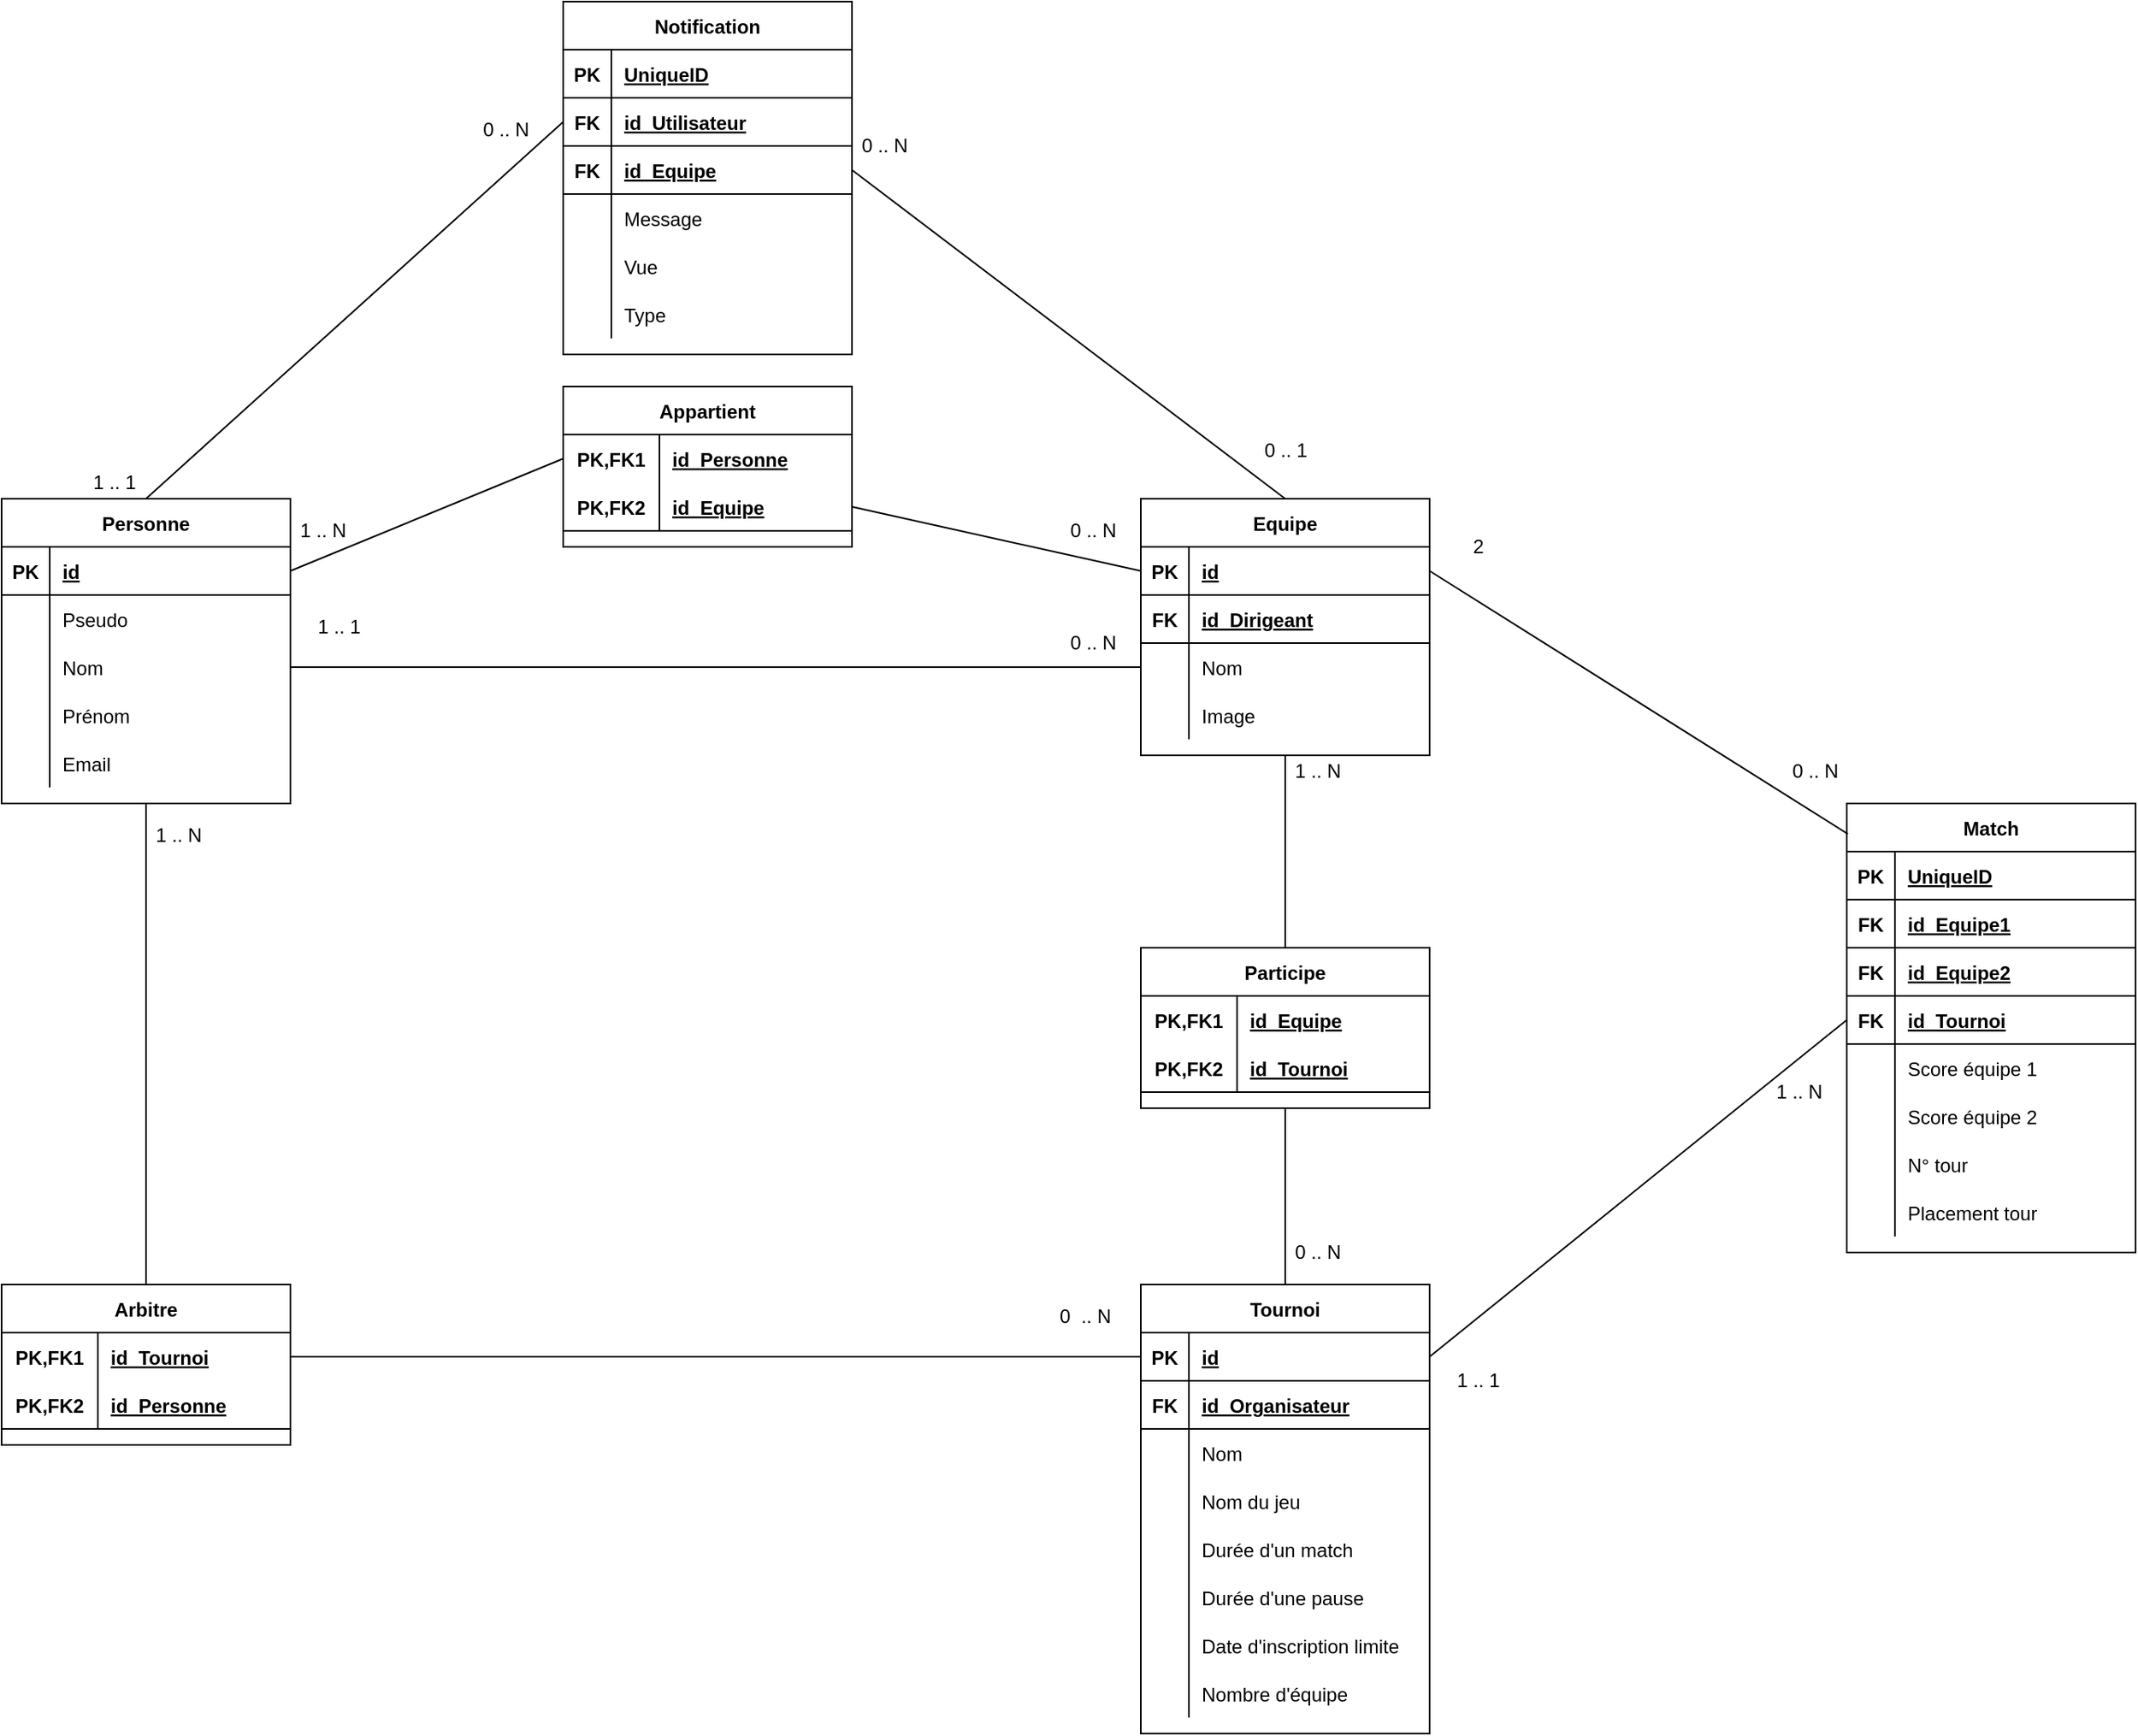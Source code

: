 <mxfile version="14.4.9"><diagram id="kW3u6-mypXmq3mQK2qks" name="Page-1"><mxGraphModel dx="1422" dy="1971" grid="1" gridSize="10" guides="1" tooltips="1" connect="1" arrows="1" fold="1" page="1" pageScale="1" pageWidth="827" pageHeight="1169" math="0" shadow="0"><root><mxCell id="0"/><mxCell id="1" parent="0"/><mxCell id="SkPLEoLGiu_KnLj0Fx1E-1" value="Personne" style="shape=table;startSize=30;container=1;collapsible=1;childLayout=tableLayout;fixedRows=1;rowLines=0;fontStyle=1;align=center;resizeLast=1;" parent="1" vertex="1"><mxGeometry x="80" y="280" width="180" height="190" as="geometry"/></mxCell><mxCell id="SkPLEoLGiu_KnLj0Fx1E-2" value="" style="shape=partialRectangle;collapsible=0;dropTarget=0;pointerEvents=0;fillColor=none;top=0;left=0;bottom=1;right=0;points=[[0,0.5],[1,0.5]];portConstraint=eastwest;" parent="SkPLEoLGiu_KnLj0Fx1E-1" vertex="1"><mxGeometry y="30" width="180" height="30" as="geometry"/></mxCell><mxCell id="SkPLEoLGiu_KnLj0Fx1E-3" value="PK" style="shape=partialRectangle;connectable=0;fillColor=none;top=0;left=0;bottom=0;right=0;fontStyle=1;overflow=hidden;" parent="SkPLEoLGiu_KnLj0Fx1E-2" vertex="1"><mxGeometry width="30" height="30" as="geometry"/></mxCell><mxCell id="SkPLEoLGiu_KnLj0Fx1E-4" value="id" style="shape=partialRectangle;connectable=0;fillColor=none;top=0;left=0;bottom=0;right=0;align=left;spacingLeft=6;fontStyle=5;overflow=hidden;" parent="SkPLEoLGiu_KnLj0Fx1E-2" vertex="1"><mxGeometry x="30" width="150" height="30" as="geometry"/></mxCell><mxCell id="SkPLEoLGiu_KnLj0Fx1E-5" value="" style="shape=partialRectangle;collapsible=0;dropTarget=0;pointerEvents=0;fillColor=none;top=0;left=0;bottom=0;right=0;points=[[0,0.5],[1,0.5]];portConstraint=eastwest;" parent="SkPLEoLGiu_KnLj0Fx1E-1" vertex="1"><mxGeometry y="60" width="180" height="30" as="geometry"/></mxCell><mxCell id="SkPLEoLGiu_KnLj0Fx1E-6" value="" style="shape=partialRectangle;connectable=0;fillColor=none;top=0;left=0;bottom=0;right=0;editable=1;overflow=hidden;" parent="SkPLEoLGiu_KnLj0Fx1E-5" vertex="1"><mxGeometry width="30" height="30" as="geometry"/></mxCell><mxCell id="SkPLEoLGiu_KnLj0Fx1E-7" value="Pseudo" style="shape=partialRectangle;connectable=0;fillColor=none;top=0;left=0;bottom=0;right=0;align=left;spacingLeft=6;overflow=hidden;" parent="SkPLEoLGiu_KnLj0Fx1E-5" vertex="1"><mxGeometry x="30" width="150" height="30" as="geometry"/></mxCell><mxCell id="SkPLEoLGiu_KnLj0Fx1E-8" value="" style="shape=partialRectangle;collapsible=0;dropTarget=0;pointerEvents=0;fillColor=none;top=0;left=0;bottom=0;right=0;points=[[0,0.5],[1,0.5]];portConstraint=eastwest;" parent="SkPLEoLGiu_KnLj0Fx1E-1" vertex="1"><mxGeometry y="90" width="180" height="30" as="geometry"/></mxCell><mxCell id="SkPLEoLGiu_KnLj0Fx1E-9" value="" style="shape=partialRectangle;connectable=0;fillColor=none;top=0;left=0;bottom=0;right=0;editable=1;overflow=hidden;" parent="SkPLEoLGiu_KnLj0Fx1E-8" vertex="1"><mxGeometry width="30" height="30" as="geometry"/></mxCell><mxCell id="SkPLEoLGiu_KnLj0Fx1E-10" value="Nom" style="shape=partialRectangle;connectable=0;fillColor=none;top=0;left=0;bottom=0;right=0;align=left;spacingLeft=6;overflow=hidden;" parent="SkPLEoLGiu_KnLj0Fx1E-8" vertex="1"><mxGeometry x="30" width="150" height="30" as="geometry"/></mxCell><mxCell id="SkPLEoLGiu_KnLj0Fx1E-11" value="" style="shape=partialRectangle;collapsible=0;dropTarget=0;pointerEvents=0;fillColor=none;top=0;left=0;bottom=0;right=0;points=[[0,0.5],[1,0.5]];portConstraint=eastwest;" parent="SkPLEoLGiu_KnLj0Fx1E-1" vertex="1"><mxGeometry y="120" width="180" height="30" as="geometry"/></mxCell><mxCell id="SkPLEoLGiu_KnLj0Fx1E-12" value="" style="shape=partialRectangle;connectable=0;fillColor=none;top=0;left=0;bottom=0;right=0;editable=1;overflow=hidden;" parent="SkPLEoLGiu_KnLj0Fx1E-11" vertex="1"><mxGeometry width="30" height="30" as="geometry"/></mxCell><mxCell id="SkPLEoLGiu_KnLj0Fx1E-13" value="Prénom" style="shape=partialRectangle;connectable=0;fillColor=none;top=0;left=0;bottom=0;right=0;align=left;spacingLeft=6;overflow=hidden;" parent="SkPLEoLGiu_KnLj0Fx1E-11" vertex="1"><mxGeometry x="30" width="150" height="30" as="geometry"/></mxCell><mxCell id="SkPLEoLGiu_KnLj0Fx1E-14" style="shape=partialRectangle;collapsible=0;dropTarget=0;pointerEvents=0;fillColor=none;top=0;left=0;bottom=0;right=0;points=[[0,0.5],[1,0.5]];portConstraint=eastwest;" parent="SkPLEoLGiu_KnLj0Fx1E-1" vertex="1"><mxGeometry y="150" width="180" height="30" as="geometry"/></mxCell><mxCell id="SkPLEoLGiu_KnLj0Fx1E-15" style="shape=partialRectangle;connectable=0;fillColor=none;top=0;left=0;bottom=0;right=0;editable=1;overflow=hidden;" parent="SkPLEoLGiu_KnLj0Fx1E-14" vertex="1"><mxGeometry width="30" height="30" as="geometry"/></mxCell><mxCell id="SkPLEoLGiu_KnLj0Fx1E-16" value="Email" style="shape=partialRectangle;connectable=0;fillColor=none;top=0;left=0;bottom=0;right=0;align=left;spacingLeft=6;overflow=hidden;" parent="SkPLEoLGiu_KnLj0Fx1E-14" vertex="1"><mxGeometry x="30" width="150" height="30" as="geometry"/></mxCell><mxCell id="SkPLEoLGiu_KnLj0Fx1E-17" value="Equipe" style="shape=table;startSize=30;container=1;collapsible=1;childLayout=tableLayout;fixedRows=1;rowLines=0;fontStyle=1;align=center;resizeLast=1;" parent="1" vertex="1"><mxGeometry x="790" y="280" width="180" height="160" as="geometry"/></mxCell><mxCell id="SkPLEoLGiu_KnLj0Fx1E-18" value="" style="shape=partialRectangle;collapsible=0;dropTarget=0;pointerEvents=0;fillColor=none;top=0;left=0;bottom=1;right=0;points=[[0,0.5],[1,0.5]];portConstraint=eastwest;" parent="SkPLEoLGiu_KnLj0Fx1E-17" vertex="1"><mxGeometry y="30" width="180" height="30" as="geometry"/></mxCell><mxCell id="SkPLEoLGiu_KnLj0Fx1E-19" value="PK" style="shape=partialRectangle;connectable=0;fillColor=none;top=0;left=0;bottom=0;right=0;fontStyle=1;overflow=hidden;" parent="SkPLEoLGiu_KnLj0Fx1E-18" vertex="1"><mxGeometry width="30" height="30" as="geometry"/></mxCell><mxCell id="SkPLEoLGiu_KnLj0Fx1E-20" value="id" style="shape=partialRectangle;connectable=0;fillColor=none;top=0;left=0;bottom=0;right=0;align=left;spacingLeft=6;fontStyle=5;overflow=hidden;" parent="SkPLEoLGiu_KnLj0Fx1E-18" vertex="1"><mxGeometry x="30" width="150" height="30" as="geometry"/></mxCell><mxCell id="SkPLEoLGiu_KnLj0Fx1E-51" style="shape=partialRectangle;collapsible=0;dropTarget=0;pointerEvents=0;fillColor=none;top=0;left=0;bottom=1;right=0;points=[[0,0.5],[1,0.5]];portConstraint=eastwest;" parent="SkPLEoLGiu_KnLj0Fx1E-17" vertex="1"><mxGeometry y="60" width="180" height="30" as="geometry"/></mxCell><mxCell id="SkPLEoLGiu_KnLj0Fx1E-52" value="FK" style="shape=partialRectangle;connectable=0;fillColor=none;top=0;left=0;bottom=0;right=0;fontStyle=1;overflow=hidden;" parent="SkPLEoLGiu_KnLj0Fx1E-51" vertex="1"><mxGeometry width="30" height="30" as="geometry"/></mxCell><mxCell id="SkPLEoLGiu_KnLj0Fx1E-53" value="id_Dirigeant" style="shape=partialRectangle;connectable=0;fillColor=none;top=0;left=0;bottom=0;right=0;align=left;spacingLeft=6;fontStyle=5;overflow=hidden;" parent="SkPLEoLGiu_KnLj0Fx1E-51" vertex="1"><mxGeometry x="30" width="150" height="30" as="geometry"/></mxCell><mxCell id="SkPLEoLGiu_KnLj0Fx1E-21" value="" style="shape=partialRectangle;collapsible=0;dropTarget=0;pointerEvents=0;fillColor=none;top=0;left=0;bottom=0;right=0;points=[[0,0.5],[1,0.5]];portConstraint=eastwest;" parent="SkPLEoLGiu_KnLj0Fx1E-17" vertex="1"><mxGeometry y="90" width="180" height="30" as="geometry"/></mxCell><mxCell id="SkPLEoLGiu_KnLj0Fx1E-22" value="" style="shape=partialRectangle;connectable=0;fillColor=none;top=0;left=0;bottom=0;right=0;editable=1;overflow=hidden;" parent="SkPLEoLGiu_KnLj0Fx1E-21" vertex="1"><mxGeometry width="30" height="30" as="geometry"/></mxCell><mxCell id="SkPLEoLGiu_KnLj0Fx1E-23" value="Nom" style="shape=partialRectangle;connectable=0;fillColor=none;top=0;left=0;bottom=0;right=0;align=left;spacingLeft=6;overflow=hidden;" parent="SkPLEoLGiu_KnLj0Fx1E-21" vertex="1"><mxGeometry x="30" width="150" height="30" as="geometry"/></mxCell><mxCell id="SkPLEoLGiu_KnLj0Fx1E-24" value="" style="shape=partialRectangle;collapsible=0;dropTarget=0;pointerEvents=0;fillColor=none;top=0;left=0;bottom=0;right=0;points=[[0,0.5],[1,0.5]];portConstraint=eastwest;" parent="SkPLEoLGiu_KnLj0Fx1E-17" vertex="1"><mxGeometry y="120" width="180" height="30" as="geometry"/></mxCell><mxCell id="SkPLEoLGiu_KnLj0Fx1E-25" value="" style="shape=partialRectangle;connectable=0;fillColor=none;top=0;left=0;bottom=0;right=0;editable=1;overflow=hidden;" parent="SkPLEoLGiu_KnLj0Fx1E-24" vertex="1"><mxGeometry width="30" height="30" as="geometry"/></mxCell><mxCell id="SkPLEoLGiu_KnLj0Fx1E-26" value="Image" style="shape=partialRectangle;connectable=0;fillColor=none;top=0;left=0;bottom=0;right=0;align=left;spacingLeft=6;overflow=hidden;" parent="SkPLEoLGiu_KnLj0Fx1E-24" vertex="1"><mxGeometry x="30" width="150" height="30" as="geometry"/></mxCell><mxCell id="SkPLEoLGiu_KnLj0Fx1E-45" value="" style="endArrow=none;html=1;exitX=1;exitY=0.5;exitDx=0;exitDy=0;entryX=0;entryY=0.5;entryDx=0;entryDy=0;" parent="1" source="SkPLEoLGiu_KnLj0Fx1E-8" target="SkPLEoLGiu_KnLj0Fx1E-21" edge="1"><mxGeometry width="50" height="50" relative="1" as="geometry"><mxPoint x="680" y="255.0" as="sourcePoint"/><mxPoint x="830" y="395" as="targetPoint"/></mxGeometry></mxCell><mxCell id="SkPLEoLGiu_KnLj0Fx1E-46" value="0 .. N" style="text;html=1;align=center;verticalAlign=middle;resizable=0;points=[];autosize=1;" parent="1" vertex="1"><mxGeometry x="740" y="360" width="40" height="20" as="geometry"/></mxCell><mxCell id="SkPLEoLGiu_KnLj0Fx1E-47" value="1 .. 1" style="text;html=1;align=center;verticalAlign=middle;resizable=0;points=[];autosize=1;" parent="1" vertex="1"><mxGeometry x="270" y="350" width="40" height="20" as="geometry"/></mxCell><mxCell id="SkPLEoLGiu_KnLj0Fx1E-54" value="Appartient" style="shape=table;startSize=30;container=1;collapsible=1;childLayout=tableLayout;fixedRows=1;rowLines=0;fontStyle=1;align=center;resizeLast=1;" parent="1" vertex="1"><mxGeometry x="430" y="210" width="180" height="100" as="geometry"/></mxCell><mxCell id="SkPLEoLGiu_KnLj0Fx1E-55" value="" style="shape=partialRectangle;collapsible=0;dropTarget=0;pointerEvents=0;fillColor=none;top=0;left=0;bottom=0;right=0;points=[[0,0.5],[1,0.5]];portConstraint=eastwest;" parent="SkPLEoLGiu_KnLj0Fx1E-54" vertex="1"><mxGeometry y="30" width="180" height="30" as="geometry"/></mxCell><mxCell id="SkPLEoLGiu_KnLj0Fx1E-56" value="PK,FK1" style="shape=partialRectangle;connectable=0;fillColor=none;top=0;left=0;bottom=0;right=0;fontStyle=1;overflow=hidden;" parent="SkPLEoLGiu_KnLj0Fx1E-55" vertex="1"><mxGeometry width="60" height="30" as="geometry"/></mxCell><mxCell id="SkPLEoLGiu_KnLj0Fx1E-57" value="id_Personne" style="shape=partialRectangle;connectable=0;fillColor=none;top=0;left=0;bottom=0;right=0;align=left;spacingLeft=6;fontStyle=5;overflow=hidden;" parent="SkPLEoLGiu_KnLj0Fx1E-55" vertex="1"><mxGeometry x="60" width="120" height="30" as="geometry"/></mxCell><mxCell id="SkPLEoLGiu_KnLj0Fx1E-58" value="" style="shape=partialRectangle;collapsible=0;dropTarget=0;pointerEvents=0;fillColor=none;top=0;left=0;bottom=1;right=0;points=[[0,0.5],[1,0.5]];portConstraint=eastwest;" parent="SkPLEoLGiu_KnLj0Fx1E-54" vertex="1"><mxGeometry y="60" width="180" height="30" as="geometry"/></mxCell><mxCell id="SkPLEoLGiu_KnLj0Fx1E-59" value="PK,FK2" style="shape=partialRectangle;connectable=0;fillColor=none;top=0;left=0;bottom=0;right=0;fontStyle=1;overflow=hidden;" parent="SkPLEoLGiu_KnLj0Fx1E-58" vertex="1"><mxGeometry width="60" height="30" as="geometry"/></mxCell><mxCell id="SkPLEoLGiu_KnLj0Fx1E-60" value="id_Equipe" style="shape=partialRectangle;connectable=0;fillColor=none;top=0;left=0;bottom=0;right=0;align=left;spacingLeft=6;fontStyle=5;overflow=hidden;" parent="SkPLEoLGiu_KnLj0Fx1E-58" vertex="1"><mxGeometry x="60" width="120" height="30" as="geometry"/></mxCell><mxCell id="SkPLEoLGiu_KnLj0Fx1E-67" value="" style="endArrow=none;html=1;exitX=1;exitY=0.5;exitDx=0;exitDy=0;entryX=0;entryY=0.5;entryDx=0;entryDy=0;" parent="1" source="SkPLEoLGiu_KnLj0Fx1E-2" target="SkPLEoLGiu_KnLj0Fx1E-55" edge="1"><mxGeometry width="50" height="50" relative="1" as="geometry"><mxPoint x="600" y="250" as="sourcePoint"/><mxPoint x="650" y="200" as="targetPoint"/></mxGeometry></mxCell><mxCell id="SkPLEoLGiu_KnLj0Fx1E-68" value="" style="endArrow=none;html=1;exitX=0;exitY=0.5;exitDx=0;exitDy=0;entryX=1;entryY=0.5;entryDx=0;entryDy=0;" parent="1" source="SkPLEoLGiu_KnLj0Fx1E-18" target="SkPLEoLGiu_KnLj0Fx1E-58" edge="1"><mxGeometry width="50" height="50" relative="1" as="geometry"><mxPoint x="270" y="335" as="sourcePoint"/><mxPoint x="490" y="145" as="targetPoint"/></mxGeometry></mxCell><mxCell id="SkPLEoLGiu_KnLj0Fx1E-69" value="Tournoi" style="shape=table;startSize=30;container=1;collapsible=1;childLayout=tableLayout;fixedRows=1;rowLines=0;fontStyle=1;align=center;resizeLast=1;" parent="1" vertex="1"><mxGeometry x="790" y="770" width="180" height="280" as="geometry"/></mxCell><mxCell id="SkPLEoLGiu_KnLj0Fx1E-70" value="" style="shape=partialRectangle;collapsible=0;dropTarget=0;pointerEvents=0;fillColor=none;top=0;left=0;bottom=1;right=0;points=[[0,0.5],[1,0.5]];portConstraint=eastwest;" parent="SkPLEoLGiu_KnLj0Fx1E-69" vertex="1"><mxGeometry y="30" width="180" height="30" as="geometry"/></mxCell><mxCell id="SkPLEoLGiu_KnLj0Fx1E-71" value="PK" style="shape=partialRectangle;connectable=0;fillColor=none;top=0;left=0;bottom=0;right=0;fontStyle=1;overflow=hidden;" parent="SkPLEoLGiu_KnLj0Fx1E-70" vertex="1"><mxGeometry width="30" height="30" as="geometry"/></mxCell><mxCell id="SkPLEoLGiu_KnLj0Fx1E-72" value="id" style="shape=partialRectangle;connectable=0;fillColor=none;top=0;left=0;bottom=0;right=0;align=left;spacingLeft=6;fontStyle=5;overflow=hidden;" parent="SkPLEoLGiu_KnLj0Fx1E-70" vertex="1"><mxGeometry x="30" width="150" height="30" as="geometry"/></mxCell><mxCell id="SkPLEoLGiu_KnLj0Fx1E-91" style="shape=partialRectangle;collapsible=0;dropTarget=0;pointerEvents=0;fillColor=none;top=0;left=0;bottom=1;right=0;points=[[0,0.5],[1,0.5]];portConstraint=eastwest;" parent="SkPLEoLGiu_KnLj0Fx1E-69" vertex="1"><mxGeometry y="60" width="180" height="30" as="geometry"/></mxCell><mxCell id="SkPLEoLGiu_KnLj0Fx1E-92" value="FK" style="shape=partialRectangle;connectable=0;fillColor=none;top=0;left=0;bottom=0;right=0;fontStyle=1;overflow=hidden;" parent="SkPLEoLGiu_KnLj0Fx1E-91" vertex="1"><mxGeometry width="30" height="30" as="geometry"/></mxCell><mxCell id="SkPLEoLGiu_KnLj0Fx1E-93" value="id_Organisateur" style="shape=partialRectangle;connectable=0;fillColor=none;top=0;left=0;bottom=0;right=0;align=left;spacingLeft=6;fontStyle=5;overflow=hidden;" parent="SkPLEoLGiu_KnLj0Fx1E-91" vertex="1"><mxGeometry x="30" width="150" height="30" as="geometry"/></mxCell><mxCell id="SkPLEoLGiu_KnLj0Fx1E-73" value="" style="shape=partialRectangle;collapsible=0;dropTarget=0;pointerEvents=0;fillColor=none;top=0;left=0;bottom=0;right=0;points=[[0,0.5],[1,0.5]];portConstraint=eastwest;" parent="SkPLEoLGiu_KnLj0Fx1E-69" vertex="1"><mxGeometry y="90" width="180" height="30" as="geometry"/></mxCell><mxCell id="SkPLEoLGiu_KnLj0Fx1E-74" value="" style="shape=partialRectangle;connectable=0;fillColor=none;top=0;left=0;bottom=0;right=0;editable=1;overflow=hidden;" parent="SkPLEoLGiu_KnLj0Fx1E-73" vertex="1"><mxGeometry width="30" height="30" as="geometry"/></mxCell><mxCell id="SkPLEoLGiu_KnLj0Fx1E-75" value="Nom" style="shape=partialRectangle;connectable=0;fillColor=none;top=0;left=0;bottom=0;right=0;align=left;spacingLeft=6;overflow=hidden;" parent="SkPLEoLGiu_KnLj0Fx1E-73" vertex="1"><mxGeometry x="30" width="150" height="30" as="geometry"/></mxCell><mxCell id="SkPLEoLGiu_KnLj0Fx1E-76" value="" style="shape=partialRectangle;collapsible=0;dropTarget=0;pointerEvents=0;fillColor=none;top=0;left=0;bottom=0;right=0;points=[[0,0.5],[1,0.5]];portConstraint=eastwest;" parent="SkPLEoLGiu_KnLj0Fx1E-69" vertex="1"><mxGeometry y="120" width="180" height="30" as="geometry"/></mxCell><mxCell id="SkPLEoLGiu_KnLj0Fx1E-77" value="" style="shape=partialRectangle;connectable=0;fillColor=none;top=0;left=0;bottom=0;right=0;editable=1;overflow=hidden;" parent="SkPLEoLGiu_KnLj0Fx1E-76" vertex="1"><mxGeometry width="30" height="30" as="geometry"/></mxCell><mxCell id="SkPLEoLGiu_KnLj0Fx1E-78" value="Nom du jeu" style="shape=partialRectangle;connectable=0;fillColor=none;top=0;left=0;bottom=0;right=0;align=left;spacingLeft=6;overflow=hidden;" parent="SkPLEoLGiu_KnLj0Fx1E-76" vertex="1"><mxGeometry x="30" width="150" height="30" as="geometry"/></mxCell><mxCell id="SkPLEoLGiu_KnLj0Fx1E-79" value="" style="shape=partialRectangle;collapsible=0;dropTarget=0;pointerEvents=0;fillColor=none;top=0;left=0;bottom=0;right=0;points=[[0,0.5],[1,0.5]];portConstraint=eastwest;" parent="SkPLEoLGiu_KnLj0Fx1E-69" vertex="1"><mxGeometry y="150" width="180" height="30" as="geometry"/></mxCell><mxCell id="SkPLEoLGiu_KnLj0Fx1E-80" value="" style="shape=partialRectangle;connectable=0;fillColor=none;top=0;left=0;bottom=0;right=0;editable=1;overflow=hidden;" parent="SkPLEoLGiu_KnLj0Fx1E-79" vertex="1"><mxGeometry width="30" height="30" as="geometry"/></mxCell><mxCell id="SkPLEoLGiu_KnLj0Fx1E-81" value="Durée d'un match" style="shape=partialRectangle;connectable=0;fillColor=none;top=0;left=0;bottom=0;right=0;align=left;spacingLeft=6;overflow=hidden;" parent="SkPLEoLGiu_KnLj0Fx1E-79" vertex="1"><mxGeometry x="30" width="150" height="30" as="geometry"/></mxCell><mxCell id="SkPLEoLGiu_KnLj0Fx1E-82" style="shape=partialRectangle;collapsible=0;dropTarget=0;pointerEvents=0;fillColor=none;top=0;left=0;bottom=0;right=0;points=[[0,0.5],[1,0.5]];portConstraint=eastwest;" parent="SkPLEoLGiu_KnLj0Fx1E-69" vertex="1"><mxGeometry y="180" width="180" height="30" as="geometry"/></mxCell><mxCell id="SkPLEoLGiu_KnLj0Fx1E-83" style="shape=partialRectangle;connectable=0;fillColor=none;top=0;left=0;bottom=0;right=0;editable=1;overflow=hidden;" parent="SkPLEoLGiu_KnLj0Fx1E-82" vertex="1"><mxGeometry width="30" height="30" as="geometry"/></mxCell><mxCell id="SkPLEoLGiu_KnLj0Fx1E-84" value="Durée d'une pause" style="shape=partialRectangle;connectable=0;fillColor=none;top=0;left=0;bottom=0;right=0;align=left;spacingLeft=6;overflow=hidden;" parent="SkPLEoLGiu_KnLj0Fx1E-82" vertex="1"><mxGeometry x="30" width="150" height="30" as="geometry"/></mxCell><mxCell id="SkPLEoLGiu_KnLj0Fx1E-85" style="shape=partialRectangle;collapsible=0;dropTarget=0;pointerEvents=0;fillColor=none;top=0;left=0;bottom=0;right=0;points=[[0,0.5],[1,0.5]];portConstraint=eastwest;" parent="SkPLEoLGiu_KnLj0Fx1E-69" vertex="1"><mxGeometry y="210" width="180" height="30" as="geometry"/></mxCell><mxCell id="SkPLEoLGiu_KnLj0Fx1E-86" style="shape=partialRectangle;connectable=0;fillColor=none;top=0;left=0;bottom=0;right=0;editable=1;overflow=hidden;" parent="SkPLEoLGiu_KnLj0Fx1E-85" vertex="1"><mxGeometry width="30" height="30" as="geometry"/></mxCell><mxCell id="SkPLEoLGiu_KnLj0Fx1E-87" value="Date d'inscription limite" style="shape=partialRectangle;connectable=0;fillColor=none;top=0;left=0;bottom=0;right=0;align=left;spacingLeft=6;overflow=hidden;" parent="SkPLEoLGiu_KnLj0Fx1E-85" vertex="1"><mxGeometry x="30" width="150" height="30" as="geometry"/></mxCell><mxCell id="SkPLEoLGiu_KnLj0Fx1E-88" style="shape=partialRectangle;collapsible=0;dropTarget=0;pointerEvents=0;fillColor=none;top=0;left=0;bottom=0;right=0;points=[[0,0.5],[1,0.5]];portConstraint=eastwest;" parent="SkPLEoLGiu_KnLj0Fx1E-69" vertex="1"><mxGeometry y="240" width="180" height="30" as="geometry"/></mxCell><mxCell id="SkPLEoLGiu_KnLj0Fx1E-89" style="shape=partialRectangle;connectable=0;fillColor=none;top=0;left=0;bottom=0;right=0;editable=1;overflow=hidden;" parent="SkPLEoLGiu_KnLj0Fx1E-88" vertex="1"><mxGeometry width="30" height="30" as="geometry"/></mxCell><mxCell id="SkPLEoLGiu_KnLj0Fx1E-90" value="Nombre d'équipe" style="shape=partialRectangle;connectable=0;fillColor=none;top=0;left=0;bottom=0;right=0;align=left;spacingLeft=6;overflow=hidden;" parent="SkPLEoLGiu_KnLj0Fx1E-88" vertex="1"><mxGeometry x="30" width="150" height="30" as="geometry"/></mxCell><mxCell id="SkPLEoLGiu_KnLj0Fx1E-94" value="Arbitre" style="shape=table;startSize=30;container=1;collapsible=1;childLayout=tableLayout;fixedRows=1;rowLines=0;fontStyle=1;align=center;resizeLast=1;" parent="1" vertex="1"><mxGeometry x="80" y="770" width="180" height="100" as="geometry"/></mxCell><mxCell id="SkPLEoLGiu_KnLj0Fx1E-95" value="" style="shape=partialRectangle;collapsible=0;dropTarget=0;pointerEvents=0;fillColor=none;top=0;left=0;bottom=0;right=0;points=[[0,0.5],[1,0.5]];portConstraint=eastwest;" parent="SkPLEoLGiu_KnLj0Fx1E-94" vertex="1"><mxGeometry y="30" width="180" height="30" as="geometry"/></mxCell><mxCell id="SkPLEoLGiu_KnLj0Fx1E-96" value="PK,FK1" style="shape=partialRectangle;connectable=0;fillColor=none;top=0;left=0;bottom=0;right=0;fontStyle=1;overflow=hidden;" parent="SkPLEoLGiu_KnLj0Fx1E-95" vertex="1"><mxGeometry width="60" height="30" as="geometry"/></mxCell><mxCell id="SkPLEoLGiu_KnLj0Fx1E-97" value="id_Tournoi" style="shape=partialRectangle;connectable=0;fillColor=none;top=0;left=0;bottom=0;right=0;align=left;spacingLeft=6;fontStyle=5;overflow=hidden;" parent="SkPLEoLGiu_KnLj0Fx1E-95" vertex="1"><mxGeometry x="60" width="120" height="30" as="geometry"/></mxCell><mxCell id="SkPLEoLGiu_KnLj0Fx1E-98" value="" style="shape=partialRectangle;collapsible=0;dropTarget=0;pointerEvents=0;fillColor=none;top=0;left=0;bottom=1;right=0;points=[[0,0.5],[1,0.5]];portConstraint=eastwest;" parent="SkPLEoLGiu_KnLj0Fx1E-94" vertex="1"><mxGeometry y="60" width="180" height="30" as="geometry"/></mxCell><mxCell id="SkPLEoLGiu_KnLj0Fx1E-99" value="PK,FK2" style="shape=partialRectangle;connectable=0;fillColor=none;top=0;left=0;bottom=0;right=0;fontStyle=1;overflow=hidden;" parent="SkPLEoLGiu_KnLj0Fx1E-98" vertex="1"><mxGeometry width="60" height="30" as="geometry"/></mxCell><mxCell id="SkPLEoLGiu_KnLj0Fx1E-100" value="id_Personne" style="shape=partialRectangle;connectable=0;fillColor=none;top=0;left=0;bottom=0;right=0;align=left;spacingLeft=6;fontStyle=5;overflow=hidden;" parent="SkPLEoLGiu_KnLj0Fx1E-98" vertex="1"><mxGeometry x="60" width="120" height="30" as="geometry"/></mxCell><mxCell id="SkPLEoLGiu_KnLj0Fx1E-107" value="" style="endArrow=none;html=1;entryX=0.5;entryY=1;entryDx=0;entryDy=0;exitX=0.5;exitY=0;exitDx=0;exitDy=0;" parent="1" source="SkPLEoLGiu_KnLj0Fx1E-94" target="SkPLEoLGiu_KnLj0Fx1E-1" edge="1"><mxGeometry width="50" height="50" relative="1" as="geometry"><mxPoint x="620" y="700" as="sourcePoint"/><mxPoint x="670" y="650" as="targetPoint"/></mxGeometry></mxCell><mxCell id="SkPLEoLGiu_KnLj0Fx1E-108" value="" style="endArrow=none;html=1;entryX=0;entryY=0.5;entryDx=0;entryDy=0;exitX=1;exitY=0.5;exitDx=0;exitDy=0;" parent="1" source="SkPLEoLGiu_KnLj0Fx1E-95" target="SkPLEoLGiu_KnLj0Fx1E-70" edge="1"><mxGeometry width="50" height="50" relative="1" as="geometry"><mxPoint x="180" y="770" as="sourcePoint"/><mxPoint x="180" y="570" as="targetPoint"/></mxGeometry></mxCell><mxCell id="SkPLEoLGiu_KnLj0Fx1E-109" value="Match" style="shape=table;startSize=30;container=1;collapsible=1;childLayout=tableLayout;fixedRows=1;rowLines=0;fontStyle=1;align=center;resizeLast=1;" parent="1" vertex="1"><mxGeometry x="1230" y="470" width="180" height="280" as="geometry"/></mxCell><mxCell id="SkPLEoLGiu_KnLj0Fx1E-110" value="" style="shape=partialRectangle;collapsible=0;dropTarget=0;pointerEvents=0;fillColor=none;top=0;left=0;bottom=1;right=0;points=[[0,0.5],[1,0.5]];portConstraint=eastwest;" parent="SkPLEoLGiu_KnLj0Fx1E-109" vertex="1"><mxGeometry y="30" width="180" height="30" as="geometry"/></mxCell><mxCell id="SkPLEoLGiu_KnLj0Fx1E-111" value="PK" style="shape=partialRectangle;connectable=0;fillColor=none;top=0;left=0;bottom=0;right=0;fontStyle=1;overflow=hidden;" parent="SkPLEoLGiu_KnLj0Fx1E-110" vertex="1"><mxGeometry width="30" height="30" as="geometry"/></mxCell><mxCell id="SkPLEoLGiu_KnLj0Fx1E-112" value="UniqueID" style="shape=partialRectangle;connectable=0;fillColor=none;top=0;left=0;bottom=0;right=0;align=left;spacingLeft=6;fontStyle=5;overflow=hidden;" parent="SkPLEoLGiu_KnLj0Fx1E-110" vertex="1"><mxGeometry x="30" width="150" height="30" as="geometry"/></mxCell><mxCell id="SkPLEoLGiu_KnLj0Fx1E-128" style="shape=partialRectangle;collapsible=0;dropTarget=0;pointerEvents=0;fillColor=none;top=0;left=0;bottom=1;right=0;points=[[0,0.5],[1,0.5]];portConstraint=eastwest;" parent="SkPLEoLGiu_KnLj0Fx1E-109" vertex="1"><mxGeometry y="60" width="180" height="30" as="geometry"/></mxCell><mxCell id="SkPLEoLGiu_KnLj0Fx1E-129" value="FK" style="shape=partialRectangle;connectable=0;fillColor=none;top=0;left=0;bottom=0;right=0;fontStyle=1;overflow=hidden;" parent="SkPLEoLGiu_KnLj0Fx1E-128" vertex="1"><mxGeometry width="30" height="30" as="geometry"/></mxCell><mxCell id="SkPLEoLGiu_KnLj0Fx1E-130" value="id_Equipe1" style="shape=partialRectangle;connectable=0;fillColor=none;top=0;left=0;bottom=0;right=0;align=left;spacingLeft=6;fontStyle=5;overflow=hidden;" parent="SkPLEoLGiu_KnLj0Fx1E-128" vertex="1"><mxGeometry x="30" width="150" height="30" as="geometry"/></mxCell><mxCell id="SkPLEoLGiu_KnLj0Fx1E-131" style="shape=partialRectangle;collapsible=0;dropTarget=0;pointerEvents=0;fillColor=none;top=0;left=0;bottom=1;right=0;points=[[0,0.5],[1,0.5]];portConstraint=eastwest;" parent="SkPLEoLGiu_KnLj0Fx1E-109" vertex="1"><mxGeometry y="90" width="180" height="30" as="geometry"/></mxCell><mxCell id="SkPLEoLGiu_KnLj0Fx1E-132" value="FK" style="shape=partialRectangle;connectable=0;fillColor=none;top=0;left=0;bottom=0;right=0;fontStyle=1;overflow=hidden;" parent="SkPLEoLGiu_KnLj0Fx1E-131" vertex="1"><mxGeometry width="30" height="30" as="geometry"/></mxCell><mxCell id="SkPLEoLGiu_KnLj0Fx1E-133" value="id_Equipe2" style="shape=partialRectangle;connectable=0;fillColor=none;top=0;left=0;bottom=0;right=0;align=left;spacingLeft=6;fontStyle=5;overflow=hidden;" parent="SkPLEoLGiu_KnLj0Fx1E-131" vertex="1"><mxGeometry x="30" width="150" height="30" as="geometry"/></mxCell><mxCell id="SkPLEoLGiu_KnLj0Fx1E-137" style="shape=partialRectangle;collapsible=0;dropTarget=0;pointerEvents=0;fillColor=none;top=0;left=0;bottom=1;right=0;points=[[0,0.5],[1,0.5]];portConstraint=eastwest;" parent="SkPLEoLGiu_KnLj0Fx1E-109" vertex="1"><mxGeometry y="120" width="180" height="30" as="geometry"/></mxCell><mxCell id="SkPLEoLGiu_KnLj0Fx1E-138" value="FK" style="shape=partialRectangle;connectable=0;fillColor=none;top=0;left=0;bottom=0;right=0;fontStyle=1;overflow=hidden;" parent="SkPLEoLGiu_KnLj0Fx1E-137" vertex="1"><mxGeometry width="30" height="30" as="geometry"/></mxCell><mxCell id="SkPLEoLGiu_KnLj0Fx1E-139" value="id_Tournoi" style="shape=partialRectangle;connectable=0;fillColor=none;top=0;left=0;bottom=0;right=0;align=left;spacingLeft=6;fontStyle=5;overflow=hidden;" parent="SkPLEoLGiu_KnLj0Fx1E-137" vertex="1"><mxGeometry x="30" width="150" height="30" as="geometry"/></mxCell><mxCell id="SkPLEoLGiu_KnLj0Fx1E-113" value="" style="shape=partialRectangle;collapsible=0;dropTarget=0;pointerEvents=0;fillColor=none;top=0;left=0;bottom=0;right=0;points=[[0,0.5],[1,0.5]];portConstraint=eastwest;" parent="SkPLEoLGiu_KnLj0Fx1E-109" vertex="1"><mxGeometry y="150" width="180" height="30" as="geometry"/></mxCell><mxCell id="SkPLEoLGiu_KnLj0Fx1E-114" value="" style="shape=partialRectangle;connectable=0;fillColor=none;top=0;left=0;bottom=0;right=0;editable=1;overflow=hidden;" parent="SkPLEoLGiu_KnLj0Fx1E-113" vertex="1"><mxGeometry width="30" height="30" as="geometry"/></mxCell><mxCell id="SkPLEoLGiu_KnLj0Fx1E-115" value="Score équipe 1" style="shape=partialRectangle;connectable=0;fillColor=none;top=0;left=0;bottom=0;right=0;align=left;spacingLeft=6;overflow=hidden;" parent="SkPLEoLGiu_KnLj0Fx1E-113" vertex="1"><mxGeometry x="30" width="150" height="30" as="geometry"/></mxCell><mxCell id="SkPLEoLGiu_KnLj0Fx1E-116" value="" style="shape=partialRectangle;collapsible=0;dropTarget=0;pointerEvents=0;fillColor=none;top=0;left=0;bottom=0;right=0;points=[[0,0.5],[1,0.5]];portConstraint=eastwest;" parent="SkPLEoLGiu_KnLj0Fx1E-109" vertex="1"><mxGeometry y="180" width="180" height="30" as="geometry"/></mxCell><mxCell id="SkPLEoLGiu_KnLj0Fx1E-117" value="" style="shape=partialRectangle;connectable=0;fillColor=none;top=0;left=0;bottom=0;right=0;editable=1;overflow=hidden;" parent="SkPLEoLGiu_KnLj0Fx1E-116" vertex="1"><mxGeometry width="30" height="30" as="geometry"/></mxCell><mxCell id="SkPLEoLGiu_KnLj0Fx1E-118" value="Score équipe 2" style="shape=partialRectangle;connectable=0;fillColor=none;top=0;left=0;bottom=0;right=0;align=left;spacingLeft=6;overflow=hidden;" parent="SkPLEoLGiu_KnLj0Fx1E-116" vertex="1"><mxGeometry x="30" width="150" height="30" as="geometry"/></mxCell><mxCell id="SkPLEoLGiu_KnLj0Fx1E-119" value="" style="shape=partialRectangle;collapsible=0;dropTarget=0;pointerEvents=0;fillColor=none;top=0;left=0;bottom=0;right=0;points=[[0,0.5],[1,0.5]];portConstraint=eastwest;" parent="SkPLEoLGiu_KnLj0Fx1E-109" vertex="1"><mxGeometry y="210" width="180" height="30" as="geometry"/></mxCell><mxCell id="SkPLEoLGiu_KnLj0Fx1E-120" value="" style="shape=partialRectangle;connectable=0;fillColor=none;top=0;left=0;bottom=0;right=0;editable=1;overflow=hidden;" parent="SkPLEoLGiu_KnLj0Fx1E-119" vertex="1"><mxGeometry width="30" height="30" as="geometry"/></mxCell><mxCell id="SkPLEoLGiu_KnLj0Fx1E-121" value="N° tour" style="shape=partialRectangle;connectable=0;fillColor=none;top=0;left=0;bottom=0;right=0;align=left;spacingLeft=6;overflow=hidden;" parent="SkPLEoLGiu_KnLj0Fx1E-119" vertex="1"><mxGeometry x="30" width="150" height="30" as="geometry"/></mxCell><mxCell id="SkPLEoLGiu_KnLj0Fx1E-134" style="shape=partialRectangle;collapsible=0;dropTarget=0;pointerEvents=0;fillColor=none;top=0;left=0;bottom=0;right=0;points=[[0,0.5],[1,0.5]];portConstraint=eastwest;" parent="SkPLEoLGiu_KnLj0Fx1E-109" vertex="1"><mxGeometry y="240" width="180" height="30" as="geometry"/></mxCell><mxCell id="SkPLEoLGiu_KnLj0Fx1E-135" style="shape=partialRectangle;connectable=0;fillColor=none;top=0;left=0;bottom=0;right=0;editable=1;overflow=hidden;" parent="SkPLEoLGiu_KnLj0Fx1E-134" vertex="1"><mxGeometry width="30" height="30" as="geometry"/></mxCell><mxCell id="SkPLEoLGiu_KnLj0Fx1E-136" value="Placement tour" style="shape=partialRectangle;connectable=0;fillColor=none;top=0;left=0;bottom=0;right=0;align=left;spacingLeft=6;overflow=hidden;" parent="SkPLEoLGiu_KnLj0Fx1E-134" vertex="1"><mxGeometry x="30" width="150" height="30" as="geometry"/></mxCell><mxCell id="SkPLEoLGiu_KnLj0Fx1E-140" value="" style="endArrow=none;html=1;exitX=1;exitY=0.5;exitDx=0;exitDy=0;entryX=0.004;entryY=0.068;entryDx=0;entryDy=0;entryPerimeter=0;" parent="1" source="SkPLEoLGiu_KnLj0Fx1E-18" target="SkPLEoLGiu_KnLj0Fx1E-109" edge="1"><mxGeometry width="50" height="50" relative="1" as="geometry"><mxPoint x="1080" y="590" as="sourcePoint"/><mxPoint x="1130" y="540" as="targetPoint"/></mxGeometry></mxCell><mxCell id="SkPLEoLGiu_KnLj0Fx1E-141" value="" style="endArrow=none;html=1;exitX=1;exitY=0.5;exitDx=0;exitDy=0;entryX=0;entryY=0.5;entryDx=0;entryDy=0;" parent="1" source="SkPLEoLGiu_KnLj0Fx1E-70" target="SkPLEoLGiu_KnLj0Fx1E-137" edge="1"><mxGeometry width="50" height="50" relative="1" as="geometry"><mxPoint x="980" y="335" as="sourcePoint"/><mxPoint x="1240.72" y="499.04" as="targetPoint"/></mxGeometry></mxCell><mxCell id="SkPLEoLGiu_KnLj0Fx1E-142" value="1 .. 1" style="text;html=1;align=center;verticalAlign=middle;resizable=0;points=[];autosize=1;" parent="1" vertex="1"><mxGeometry x="980" y="820" width="40" height="20" as="geometry"/></mxCell><mxCell id="SkPLEoLGiu_KnLj0Fx1E-143" value="1 .. N" style="text;html=1;align=center;verticalAlign=middle;resizable=0;points=[];autosize=1;" parent="1" vertex="1"><mxGeometry x="1180" y="640" width="40" height="20" as="geometry"/></mxCell><mxCell id="SkPLEoLGiu_KnLj0Fx1E-144" value="2" style="text;html=1;align=center;verticalAlign=middle;resizable=0;points=[];autosize=1;" parent="1" vertex="1"><mxGeometry x="990" y="300" width="20" height="20" as="geometry"/></mxCell><mxCell id="SkPLEoLGiu_KnLj0Fx1E-145" value="0 .. N" style="text;html=1;align=center;verticalAlign=middle;resizable=0;points=[];autosize=1;" parent="1" vertex="1"><mxGeometry x="1190" y="440" width="40" height="20" as="geometry"/></mxCell><mxCell id="SkPLEoLGiu_KnLj0Fx1E-146" value="Participe" style="shape=table;startSize=30;container=1;collapsible=1;childLayout=tableLayout;fixedRows=1;rowLines=0;fontStyle=1;align=center;resizeLast=1;" parent="1" vertex="1"><mxGeometry x="790" y="560" width="180" height="100" as="geometry"/></mxCell><mxCell id="SkPLEoLGiu_KnLj0Fx1E-147" value="" style="shape=partialRectangle;collapsible=0;dropTarget=0;pointerEvents=0;fillColor=none;top=0;left=0;bottom=0;right=0;points=[[0,0.5],[1,0.5]];portConstraint=eastwest;" parent="SkPLEoLGiu_KnLj0Fx1E-146" vertex="1"><mxGeometry y="30" width="180" height="30" as="geometry"/></mxCell><mxCell id="SkPLEoLGiu_KnLj0Fx1E-148" value="PK,FK1" style="shape=partialRectangle;connectable=0;fillColor=none;top=0;left=0;bottom=0;right=0;fontStyle=1;overflow=hidden;" parent="SkPLEoLGiu_KnLj0Fx1E-147" vertex="1"><mxGeometry width="60" height="30" as="geometry"/></mxCell><mxCell id="SkPLEoLGiu_KnLj0Fx1E-149" value="id_Equipe" style="shape=partialRectangle;connectable=0;fillColor=none;top=0;left=0;bottom=0;right=0;align=left;spacingLeft=6;fontStyle=5;overflow=hidden;" parent="SkPLEoLGiu_KnLj0Fx1E-147" vertex="1"><mxGeometry x="60" width="120" height="30" as="geometry"/></mxCell><mxCell id="SkPLEoLGiu_KnLj0Fx1E-150" value="" style="shape=partialRectangle;collapsible=0;dropTarget=0;pointerEvents=0;fillColor=none;top=0;left=0;bottom=1;right=0;points=[[0,0.5],[1,0.5]];portConstraint=eastwest;" parent="SkPLEoLGiu_KnLj0Fx1E-146" vertex="1"><mxGeometry y="60" width="180" height="30" as="geometry"/></mxCell><mxCell id="SkPLEoLGiu_KnLj0Fx1E-151" value="PK,FK2" style="shape=partialRectangle;connectable=0;fillColor=none;top=0;left=0;bottom=0;right=0;fontStyle=1;overflow=hidden;" parent="SkPLEoLGiu_KnLj0Fx1E-150" vertex="1"><mxGeometry width="60" height="30" as="geometry"/></mxCell><mxCell id="SkPLEoLGiu_KnLj0Fx1E-152" value="id_Tournoi" style="shape=partialRectangle;connectable=0;fillColor=none;top=0;left=0;bottom=0;right=0;align=left;spacingLeft=6;fontStyle=5;overflow=hidden;" parent="SkPLEoLGiu_KnLj0Fx1E-150" vertex="1"><mxGeometry x="60" width="120" height="30" as="geometry"/></mxCell><mxCell id="SkPLEoLGiu_KnLj0Fx1E-159" value="" style="endArrow=none;html=1;entryX=0.5;entryY=1;entryDx=0;entryDy=0;exitX=0.5;exitY=0;exitDx=0;exitDy=0;" parent="1" source="SkPLEoLGiu_KnLj0Fx1E-146" target="SkPLEoLGiu_KnLj0Fx1E-17" edge="1"><mxGeometry width="50" height="50" relative="1" as="geometry"><mxPoint x="970" y="620" as="sourcePoint"/><mxPoint x="1020" y="570" as="targetPoint"/></mxGeometry></mxCell><mxCell id="SkPLEoLGiu_KnLj0Fx1E-160" value="" style="endArrow=none;html=1;entryX=0.5;entryY=1;entryDx=0;entryDy=0;exitX=0.5;exitY=0;exitDx=0;exitDy=0;" parent="1" source="SkPLEoLGiu_KnLj0Fx1E-69" target="SkPLEoLGiu_KnLj0Fx1E-146" edge="1"><mxGeometry width="50" height="50" relative="1" as="geometry"><mxPoint x="920" y="800" as="sourcePoint"/><mxPoint x="930" y="710" as="targetPoint"/></mxGeometry></mxCell><mxCell id="SkPLEoLGiu_KnLj0Fx1E-161" value="0 .. N" style="text;html=1;align=center;verticalAlign=middle;resizable=0;points=[];autosize=1;" parent="1" vertex="1"><mxGeometry x="880" y="740" width="40" height="20" as="geometry"/></mxCell><mxCell id="SkPLEoLGiu_KnLj0Fx1E-162" value="1 .. N" style="text;html=1;align=center;verticalAlign=middle;resizable=0;points=[];autosize=1;" parent="1" vertex="1"><mxGeometry x="880" y="440" width="40" height="20" as="geometry"/></mxCell><mxCell id="SkPLEoLGiu_KnLj0Fx1E-163" value="0&amp;nbsp; .. N" style="text;html=1;align=center;verticalAlign=middle;resizable=0;points=[];autosize=1;" parent="1" vertex="1"><mxGeometry x="730" y="780" width="50" height="20" as="geometry"/></mxCell><mxCell id="SkPLEoLGiu_KnLj0Fx1E-164" value="1 .. N" style="text;html=1;align=center;verticalAlign=middle;resizable=0;points=[];autosize=1;" parent="1" vertex="1"><mxGeometry x="170" y="480" width="40" height="20" as="geometry"/></mxCell><mxCell id="SkPLEoLGiu_KnLj0Fx1E-165" value="0 .. N" style="text;html=1;align=center;verticalAlign=middle;resizable=0;points=[];autosize=1;" parent="1" vertex="1"><mxGeometry x="740" y="290" width="40" height="20" as="geometry"/></mxCell><mxCell id="SkPLEoLGiu_KnLj0Fx1E-166" value="1 .. N" style="text;html=1;align=center;verticalAlign=middle;resizable=0;points=[];autosize=1;" parent="1" vertex="1"><mxGeometry x="260" y="290" width="40" height="20" as="geometry"/></mxCell><mxCell id="bRqHU9YKVUixysLUck1r-1" value="Notification" style="shape=table;startSize=30;container=1;collapsible=1;childLayout=tableLayout;fixedRows=1;rowLines=0;fontStyle=1;align=center;resizeLast=1;" parent="1" vertex="1"><mxGeometry x="430" y="-30" width="180" height="220" as="geometry"/></mxCell><mxCell id="bRqHU9YKVUixysLUck1r-2" value="" style="shape=partialRectangle;collapsible=0;dropTarget=0;pointerEvents=0;fillColor=none;top=0;left=0;bottom=1;right=0;points=[[0,0.5],[1,0.5]];portConstraint=eastwest;" parent="bRqHU9YKVUixysLUck1r-1" vertex="1"><mxGeometry y="30" width="180" height="30" as="geometry"/></mxCell><mxCell id="bRqHU9YKVUixysLUck1r-3" value="PK" style="shape=partialRectangle;connectable=0;fillColor=none;top=0;left=0;bottom=0;right=0;fontStyle=1;overflow=hidden;" parent="bRqHU9YKVUixysLUck1r-2" vertex="1"><mxGeometry width="30" height="30" as="geometry"/></mxCell><mxCell id="bRqHU9YKVUixysLUck1r-4" value="UniqueID" style="shape=partialRectangle;connectable=0;fillColor=none;top=0;left=0;bottom=0;right=0;align=left;spacingLeft=6;fontStyle=5;overflow=hidden;" parent="bRqHU9YKVUixysLUck1r-2" vertex="1"><mxGeometry x="30" width="150" height="30" as="geometry"/></mxCell><mxCell id="bRqHU9YKVUixysLUck1r-15" style="shape=partialRectangle;collapsible=0;dropTarget=0;pointerEvents=0;fillColor=none;top=0;left=0;bottom=1;right=0;points=[[0,0.5],[1,0.5]];portConstraint=eastwest;" parent="bRqHU9YKVUixysLUck1r-1" vertex="1"><mxGeometry y="60" width="180" height="30" as="geometry"/></mxCell><mxCell id="bRqHU9YKVUixysLUck1r-16" value="FK" style="shape=partialRectangle;connectable=0;fillColor=none;top=0;left=0;bottom=0;right=0;fontStyle=1;overflow=hidden;" parent="bRqHU9YKVUixysLUck1r-15" vertex="1"><mxGeometry width="30" height="30" as="geometry"/></mxCell><mxCell id="bRqHU9YKVUixysLUck1r-17" value="id_Utilisateur" style="shape=partialRectangle;connectable=0;fillColor=none;top=0;left=0;bottom=0;right=0;align=left;spacingLeft=6;fontStyle=5;overflow=hidden;" parent="bRqHU9YKVUixysLUck1r-15" vertex="1"><mxGeometry x="30" width="150" height="30" as="geometry"/></mxCell><mxCell id="6TyIovV8O6oBg0UWOB1Q-6" style="shape=partialRectangle;collapsible=0;dropTarget=0;pointerEvents=0;fillColor=none;top=0;left=0;bottom=1;right=0;points=[[0,0.5],[1,0.5]];portConstraint=eastwest;" vertex="1" parent="bRqHU9YKVUixysLUck1r-1"><mxGeometry y="90" width="180" height="30" as="geometry"/></mxCell><mxCell id="6TyIovV8O6oBg0UWOB1Q-7" value="FK" style="shape=partialRectangle;connectable=0;fillColor=none;top=0;left=0;bottom=0;right=0;fontStyle=1;overflow=hidden;" vertex="1" parent="6TyIovV8O6oBg0UWOB1Q-6"><mxGeometry width="30" height="30" as="geometry"/></mxCell><mxCell id="6TyIovV8O6oBg0UWOB1Q-8" value="id_Equipe" style="shape=partialRectangle;connectable=0;fillColor=none;top=0;left=0;bottom=0;right=0;align=left;spacingLeft=6;fontStyle=5;overflow=hidden;" vertex="1" parent="6TyIovV8O6oBg0UWOB1Q-6"><mxGeometry x="30" width="150" height="30" as="geometry"/></mxCell><mxCell id="bRqHU9YKVUixysLUck1r-5" value="" style="shape=partialRectangle;collapsible=0;dropTarget=0;pointerEvents=0;fillColor=none;top=0;left=0;bottom=0;right=0;points=[[0,0.5],[1,0.5]];portConstraint=eastwest;" parent="bRqHU9YKVUixysLUck1r-1" vertex="1"><mxGeometry y="120" width="180" height="30" as="geometry"/></mxCell><mxCell id="bRqHU9YKVUixysLUck1r-6" value="" style="shape=partialRectangle;connectable=0;fillColor=none;top=0;left=0;bottom=0;right=0;editable=1;overflow=hidden;" parent="bRqHU9YKVUixysLUck1r-5" vertex="1"><mxGeometry width="30" height="30" as="geometry"/></mxCell><mxCell id="bRqHU9YKVUixysLUck1r-7" value="Message" style="shape=partialRectangle;connectable=0;fillColor=none;top=0;left=0;bottom=0;right=0;align=left;spacingLeft=6;overflow=hidden;" parent="bRqHU9YKVUixysLUck1r-5" vertex="1"><mxGeometry x="30" width="150" height="30" as="geometry"/></mxCell><mxCell id="b8-8Im789b99YaXVrPhH-1" style="shape=partialRectangle;collapsible=0;dropTarget=0;pointerEvents=0;fillColor=none;top=0;left=0;bottom=0;right=0;points=[[0,0.5],[1,0.5]];portConstraint=eastwest;" parent="bRqHU9YKVUixysLUck1r-1" vertex="1"><mxGeometry y="150" width="180" height="30" as="geometry"/></mxCell><mxCell id="b8-8Im789b99YaXVrPhH-2" style="shape=partialRectangle;connectable=0;fillColor=none;top=0;left=0;bottom=0;right=0;editable=1;overflow=hidden;" parent="b8-8Im789b99YaXVrPhH-1" vertex="1"><mxGeometry width="30" height="30" as="geometry"/></mxCell><mxCell id="b8-8Im789b99YaXVrPhH-3" value="Vue" style="shape=partialRectangle;connectable=0;fillColor=none;top=0;left=0;bottom=0;right=0;align=left;spacingLeft=6;overflow=hidden;" parent="b8-8Im789b99YaXVrPhH-1" vertex="1"><mxGeometry x="30" width="150" height="30" as="geometry"/></mxCell><mxCell id="6TyIovV8O6oBg0UWOB1Q-1" style="shape=partialRectangle;collapsible=0;dropTarget=0;pointerEvents=0;fillColor=none;top=0;left=0;bottom=0;right=0;points=[[0,0.5],[1,0.5]];portConstraint=eastwest;" vertex="1" parent="bRqHU9YKVUixysLUck1r-1"><mxGeometry y="180" width="180" height="30" as="geometry"/></mxCell><mxCell id="6TyIovV8O6oBg0UWOB1Q-2" style="shape=partialRectangle;connectable=0;fillColor=none;top=0;left=0;bottom=0;right=0;editable=1;overflow=hidden;" vertex="1" parent="6TyIovV8O6oBg0UWOB1Q-1"><mxGeometry width="30" height="30" as="geometry"/></mxCell><mxCell id="6TyIovV8O6oBg0UWOB1Q-3" value="Type" style="shape=partialRectangle;connectable=0;fillColor=none;top=0;left=0;bottom=0;right=0;align=left;spacingLeft=6;overflow=hidden;" vertex="1" parent="6TyIovV8O6oBg0UWOB1Q-1"><mxGeometry x="30" width="150" height="30" as="geometry"/></mxCell><mxCell id="bRqHU9YKVUixysLUck1r-14" value="" style="endArrow=none;html=1;exitX=0.5;exitY=0;exitDx=0;exitDy=0;entryX=0;entryY=0.5;entryDx=0;entryDy=0;" parent="1" source="SkPLEoLGiu_KnLj0Fx1E-1" target="bRqHU9YKVUixysLUck1r-15" edge="1"><mxGeometry width="50" height="50" relative="1" as="geometry"><mxPoint x="270" y="335" as="sourcePoint"/><mxPoint x="440" y="265" as="targetPoint"/></mxGeometry></mxCell><mxCell id="6TyIovV8O6oBg0UWOB1Q-4" value="1 .. 1" style="text;html=1;align=center;verticalAlign=middle;resizable=0;points=[];autosize=1;" vertex="1" parent="1"><mxGeometry x="130" y="260" width="40" height="20" as="geometry"/></mxCell><mxCell id="6TyIovV8O6oBg0UWOB1Q-5" value="0 .. N" style="text;html=1;align=center;verticalAlign=middle;resizable=0;points=[];autosize=1;" vertex="1" parent="1"><mxGeometry x="374" y="40" width="40" height="20" as="geometry"/></mxCell><mxCell id="6TyIovV8O6oBg0UWOB1Q-9" value="" style="endArrow=none;html=1;exitX=0.5;exitY=0;exitDx=0;exitDy=0;entryX=1;entryY=0.5;entryDx=0;entryDy=0;" edge="1" parent="1" source="SkPLEoLGiu_KnLj0Fx1E-17" target="6TyIovV8O6oBg0UWOB1Q-6"><mxGeometry width="50" height="50" relative="1" as="geometry"><mxPoint x="800" y="335" as="sourcePoint"/><mxPoint x="620" y="295" as="targetPoint"/></mxGeometry></mxCell><mxCell id="6TyIovV8O6oBg0UWOB1Q-10" value="0 .. 1" style="text;html=1;align=center;verticalAlign=middle;resizable=0;points=[];autosize=1;" vertex="1" parent="1"><mxGeometry x="860" y="240" width="40" height="20" as="geometry"/></mxCell><mxCell id="6TyIovV8O6oBg0UWOB1Q-11" value="0 .. N" style="text;html=1;align=center;verticalAlign=middle;resizable=0;points=[];autosize=1;" vertex="1" parent="1"><mxGeometry x="610" y="50" width="40" height="20" as="geometry"/></mxCell></root></mxGraphModel></diagram></mxfile>